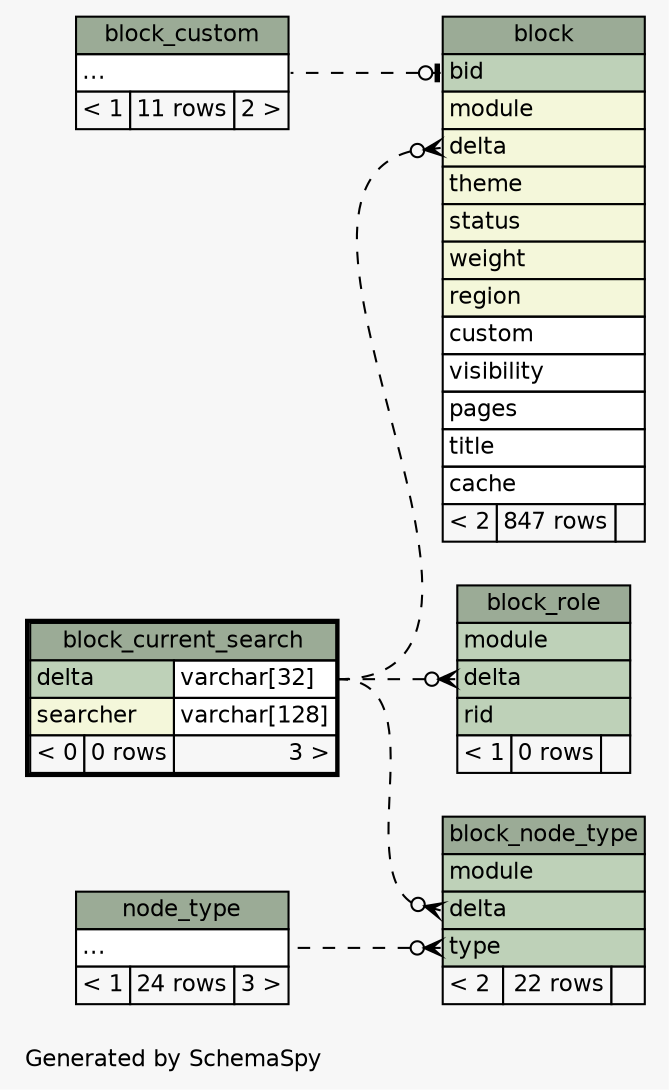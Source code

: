 // dot 2.30.1 on Mac OS X 10.8.3
// SchemaSpy rev 590
digraph "impliedTwoDegreesRelationshipsDiagram" {
  graph [
    rankdir="RL"
    bgcolor="#f7f7f7"
    label="\nGenerated by SchemaSpy"
    labeljust="l"
    nodesep="0.18"
    ranksep="0.46"
    fontname="Helvetica"
    fontsize="11"
  ];
  node [
    fontname="Helvetica"
    fontsize="11"
    shape="plaintext"
  ];
  edge [
    arrowsize="0.8"
  ];
  "block":"bid":w -> "block_custom":"elipses":e [arrowhead=none dir=back arrowtail=teeodot style=dashed];
  "block":"delta":w -> "block_current_search":"delta.type":e [arrowhead=none dir=back arrowtail=crowodot style=dashed];
  "block_node_type":"delta":w -> "block_current_search":"delta.type":e [arrowhead=none dir=back arrowtail=crowodot style=dashed];
  "block_node_type":"type":w -> "node_type":"elipses":e [arrowhead=none dir=back arrowtail=crowodot style=dashed];
  "block_role":"delta":w -> "block_current_search":"delta.type":e [arrowhead=none dir=back arrowtail=crowodot style=dashed];
  "block" [
    label=<
    <TABLE BORDER="0" CELLBORDER="1" CELLSPACING="0" BGCOLOR="#ffffff">
      <TR><TD COLSPAN="3" BGCOLOR="#9bab96" ALIGN="CENTER">block</TD></TR>
      <TR><TD PORT="bid" COLSPAN="3" BGCOLOR="#bed1b8" ALIGN="LEFT">bid</TD></TR>
      <TR><TD PORT="module" COLSPAN="3" BGCOLOR="#f4f7da" ALIGN="LEFT">module</TD></TR>
      <TR><TD PORT="delta" COLSPAN="3" BGCOLOR="#f4f7da" ALIGN="LEFT">delta</TD></TR>
      <TR><TD PORT="theme" COLSPAN="3" BGCOLOR="#f4f7da" ALIGN="LEFT">theme</TD></TR>
      <TR><TD PORT="status" COLSPAN="3" BGCOLOR="#f4f7da" ALIGN="LEFT">status</TD></TR>
      <TR><TD PORT="weight" COLSPAN="3" BGCOLOR="#f4f7da" ALIGN="LEFT">weight</TD></TR>
      <TR><TD PORT="region" COLSPAN="3" BGCOLOR="#f4f7da" ALIGN="LEFT">region</TD></TR>
      <TR><TD PORT="custom" COLSPAN="3" ALIGN="LEFT">custom</TD></TR>
      <TR><TD PORT="visibility" COLSPAN="3" ALIGN="LEFT">visibility</TD></TR>
      <TR><TD PORT="pages" COLSPAN="3" ALIGN="LEFT">pages</TD></TR>
      <TR><TD PORT="title" COLSPAN="3" ALIGN="LEFT">title</TD></TR>
      <TR><TD PORT="cache" COLSPAN="3" ALIGN="LEFT">cache</TD></TR>
      <TR><TD ALIGN="LEFT" BGCOLOR="#f7f7f7">&lt; 2</TD><TD ALIGN="RIGHT" BGCOLOR="#f7f7f7">847 rows</TD><TD ALIGN="RIGHT" BGCOLOR="#f7f7f7">  </TD></TR>
    </TABLE>>
    URL="block.html"
    tooltip="block"
  ];
  "block_current_search" [
    label=<
    <TABLE BORDER="2" CELLBORDER="1" CELLSPACING="0" BGCOLOR="#ffffff">
      <TR><TD COLSPAN="3" BGCOLOR="#9bab96" ALIGN="CENTER">block_current_search</TD></TR>
      <TR><TD PORT="delta" COLSPAN="2" BGCOLOR="#bed1b8" ALIGN="LEFT">delta</TD><TD PORT="delta.type" ALIGN="LEFT">varchar[32]</TD></TR>
      <TR><TD PORT="searcher" COLSPAN="2" BGCOLOR="#f4f7da" ALIGN="LEFT">searcher</TD><TD PORT="searcher.type" ALIGN="LEFT">varchar[128]</TD></TR>
      <TR><TD ALIGN="LEFT" BGCOLOR="#f7f7f7">&lt; 0</TD><TD ALIGN="RIGHT" BGCOLOR="#f7f7f7">0 rows</TD><TD ALIGN="RIGHT" BGCOLOR="#f7f7f7">3 &gt;</TD></TR>
    </TABLE>>
    URL="block_current_search.html"
    tooltip="block_current_search"
  ];
  "block_custom" [
    label=<
    <TABLE BORDER="0" CELLBORDER="1" CELLSPACING="0" BGCOLOR="#ffffff">
      <TR><TD COLSPAN="3" BGCOLOR="#9bab96" ALIGN="CENTER">block_custom</TD></TR>
      <TR><TD PORT="elipses" COLSPAN="3" ALIGN="LEFT">...</TD></TR>
      <TR><TD ALIGN="LEFT" BGCOLOR="#f7f7f7">&lt; 1</TD><TD ALIGN="RIGHT" BGCOLOR="#f7f7f7">11 rows</TD><TD ALIGN="RIGHT" BGCOLOR="#f7f7f7">2 &gt;</TD></TR>
    </TABLE>>
    URL="block_custom.html"
    tooltip="block_custom"
  ];
  "block_node_type" [
    label=<
    <TABLE BORDER="0" CELLBORDER="1" CELLSPACING="0" BGCOLOR="#ffffff">
      <TR><TD COLSPAN="3" BGCOLOR="#9bab96" ALIGN="CENTER">block_node_type</TD></TR>
      <TR><TD PORT="module" COLSPAN="3" BGCOLOR="#bed1b8" ALIGN="LEFT">module</TD></TR>
      <TR><TD PORT="delta" COLSPAN="3" BGCOLOR="#bed1b8" ALIGN="LEFT">delta</TD></TR>
      <TR><TD PORT="type" COLSPAN="3" BGCOLOR="#bed1b8" ALIGN="LEFT">type</TD></TR>
      <TR><TD ALIGN="LEFT" BGCOLOR="#f7f7f7">&lt; 2</TD><TD ALIGN="RIGHT" BGCOLOR="#f7f7f7">22 rows</TD><TD ALIGN="RIGHT" BGCOLOR="#f7f7f7">  </TD></TR>
    </TABLE>>
    URL="block_node_type.html"
    tooltip="block_node_type"
  ];
  "block_role" [
    label=<
    <TABLE BORDER="0" CELLBORDER="1" CELLSPACING="0" BGCOLOR="#ffffff">
      <TR><TD COLSPAN="3" BGCOLOR="#9bab96" ALIGN="CENTER">block_role</TD></TR>
      <TR><TD PORT="module" COLSPAN="3" BGCOLOR="#bed1b8" ALIGN="LEFT">module</TD></TR>
      <TR><TD PORT="delta" COLSPAN="3" BGCOLOR="#bed1b8" ALIGN="LEFT">delta</TD></TR>
      <TR><TD PORT="rid" COLSPAN="3" BGCOLOR="#bed1b8" ALIGN="LEFT">rid</TD></TR>
      <TR><TD ALIGN="LEFT" BGCOLOR="#f7f7f7">&lt; 1</TD><TD ALIGN="RIGHT" BGCOLOR="#f7f7f7">0 rows</TD><TD ALIGN="RIGHT" BGCOLOR="#f7f7f7">  </TD></TR>
    </TABLE>>
    URL="block_role.html"
    tooltip="block_role"
  ];
  "node_type" [
    label=<
    <TABLE BORDER="0" CELLBORDER="1" CELLSPACING="0" BGCOLOR="#ffffff">
      <TR><TD COLSPAN="3" BGCOLOR="#9bab96" ALIGN="CENTER">node_type</TD></TR>
      <TR><TD PORT="elipses" COLSPAN="3" ALIGN="LEFT">...</TD></TR>
      <TR><TD ALIGN="LEFT" BGCOLOR="#f7f7f7">&lt; 1</TD><TD ALIGN="RIGHT" BGCOLOR="#f7f7f7">24 rows</TD><TD ALIGN="RIGHT" BGCOLOR="#f7f7f7">3 &gt;</TD></TR>
    </TABLE>>
    URL="node_type.html"
    tooltip="node_type"
  ];
}
